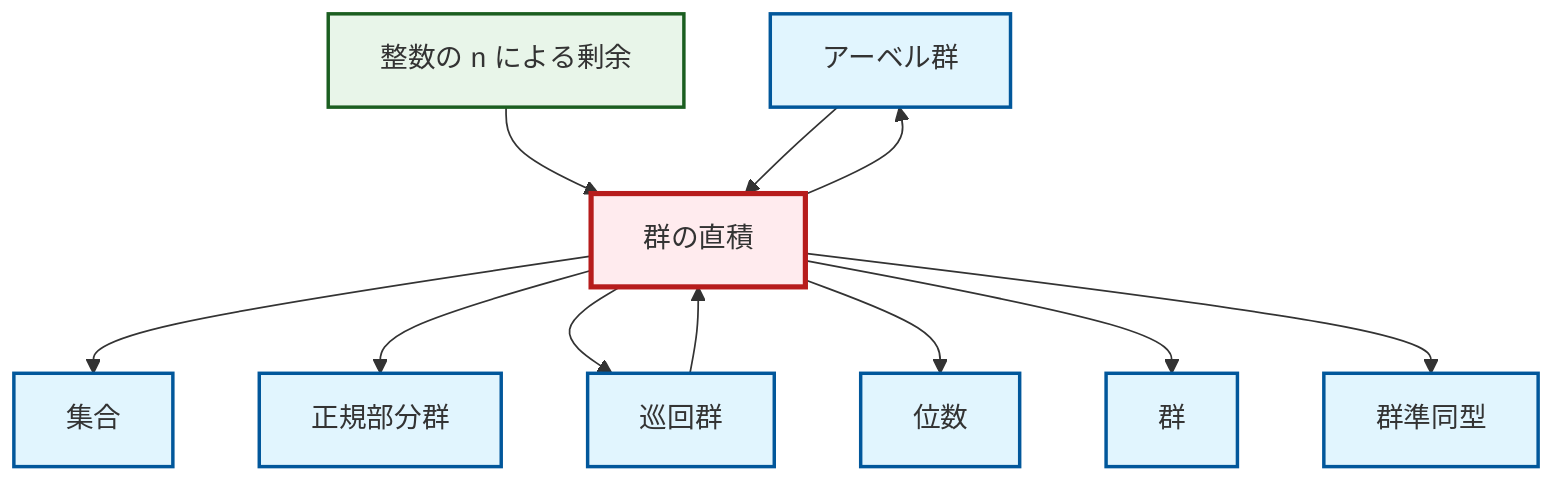 graph TD
    classDef definition fill:#e1f5fe,stroke:#01579b,stroke-width:2px
    classDef theorem fill:#f3e5f5,stroke:#4a148c,stroke-width:2px
    classDef axiom fill:#fff3e0,stroke:#e65100,stroke-width:2px
    classDef example fill:#e8f5e9,stroke:#1b5e20,stroke-width:2px
    classDef current fill:#ffebee,stroke:#b71c1c,stroke-width:3px
    def-abelian-group["アーベル群"]:::definition
    def-normal-subgroup["正規部分群"]:::definition
    def-homomorphism["群準同型"]:::definition
    def-order["位数"]:::definition
    def-set["集合"]:::definition
    def-direct-product["群の直積"]:::definition
    ex-quotient-integers-mod-n["整数の n による剰余"]:::example
    def-cyclic-group["巡回群"]:::definition
    def-group["群"]:::definition
    def-direct-product --> def-set
    def-direct-product --> def-normal-subgroup
    def-direct-product --> def-abelian-group
    def-cyclic-group --> def-direct-product
    ex-quotient-integers-mod-n --> def-direct-product
    def-direct-product --> def-cyclic-group
    def-direct-product --> def-order
    def-direct-product --> def-group
    def-direct-product --> def-homomorphism
    def-abelian-group --> def-direct-product
    class def-direct-product current